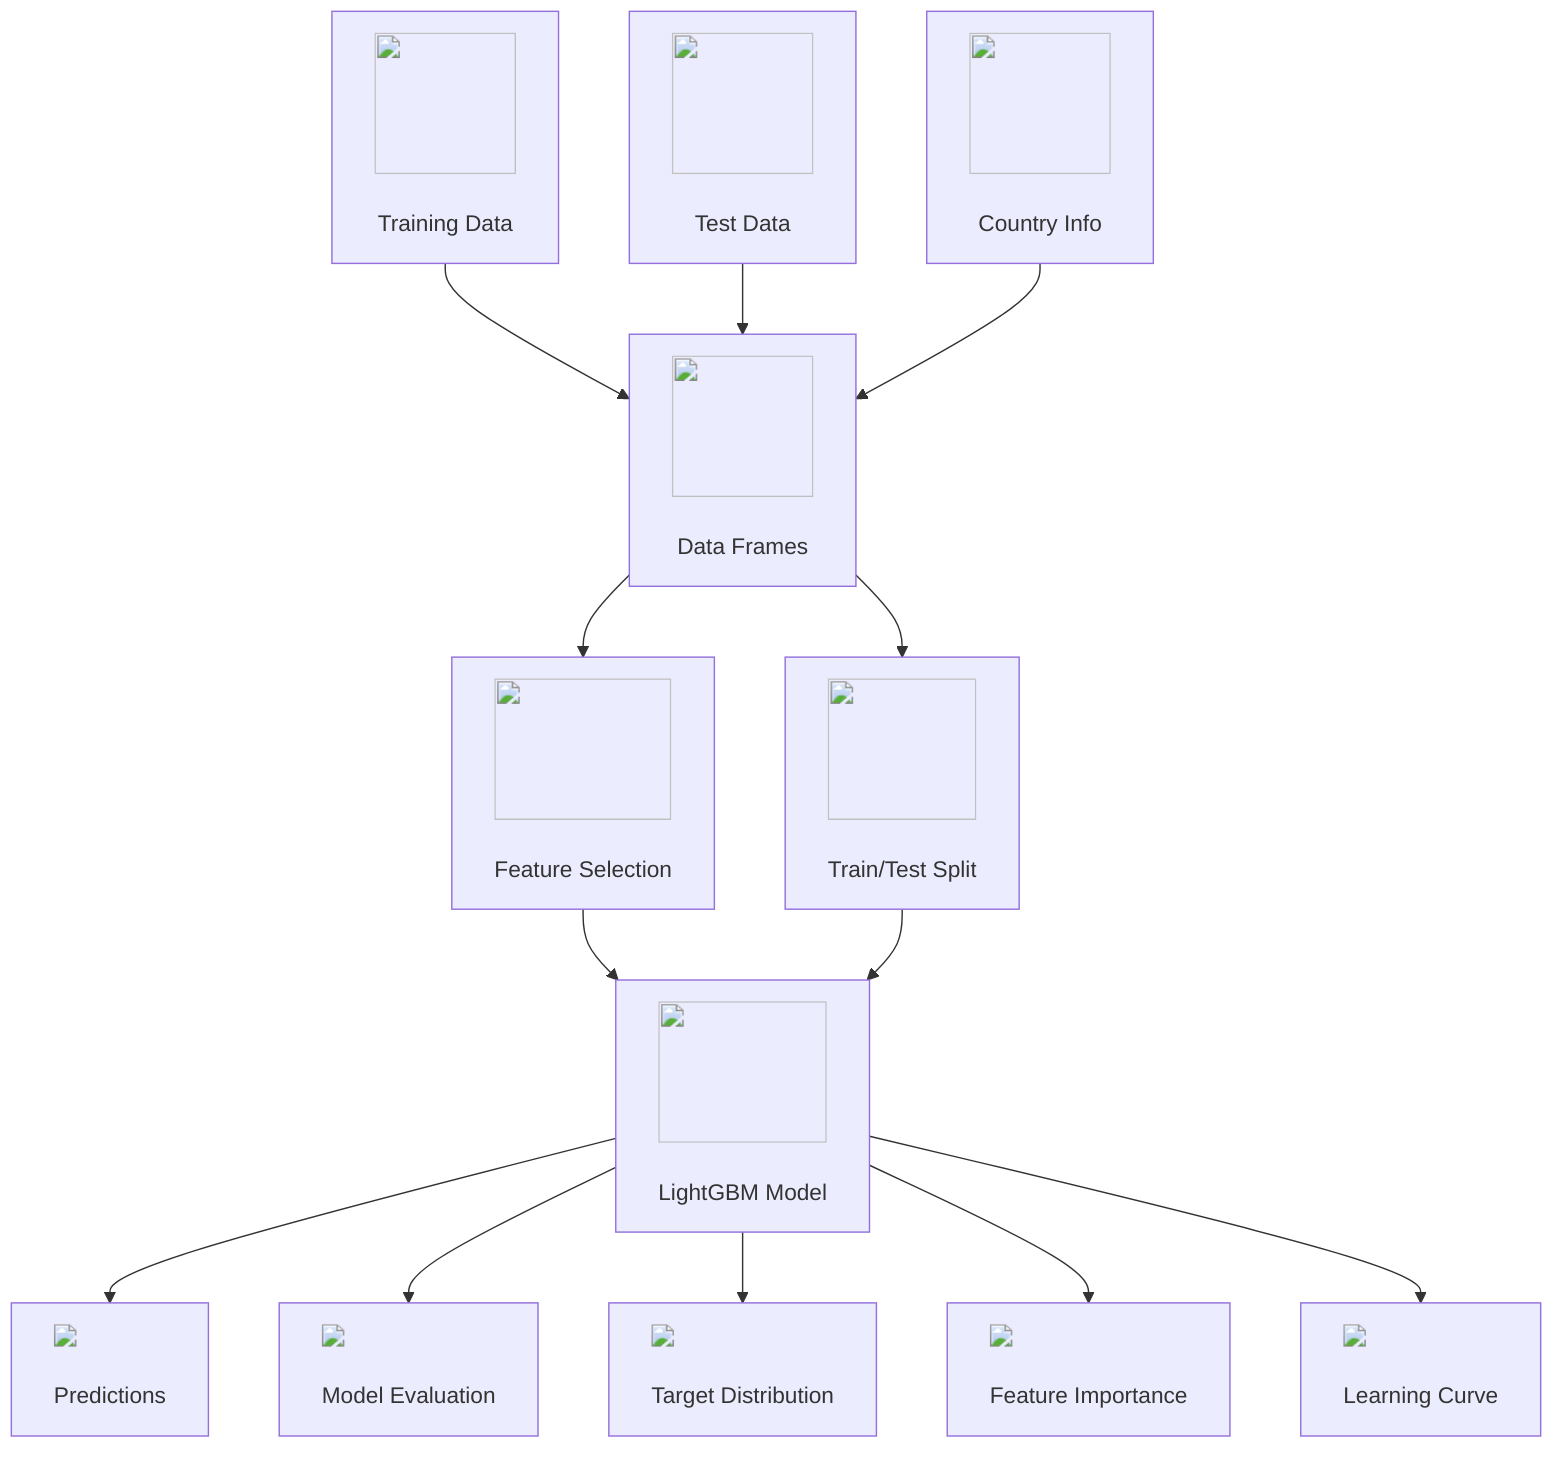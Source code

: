 graph TD;
  A["<img src='icons/database.svg' width=100 height=100/> <br/> Training Data"]
  B["<img src='icons/file.svg' width=100 height=100/> <br/> Test Data"]
  C["<img src='icons/file.svg' width=100 height=100/> <br/> Country Info"]
  D["<img src='icons/table.svg' width=100 height=100/> <br/> Data Frames"]
  E["<img src='icons/column_split.svg' width=100 height=100/> <br/> Feature Selection"]
  F["<img src='icons/row_split.svg' width=100 height=100/> <br/> Train/Test Split"]
  G["<img src='icons/brain.svg' width=100 height=100/> <br/> LightGBM Model"]
  H["<img src='dummy_plots/scatter_plot_template.svg'/> <br/> Predictions"]
  I["<img src='dummy_plots/boxplot_template.svg'/> <br/> Model Evaluation"]
  J["<img src='dummy_plots/hist_template.svg'/> <br/> Target Distribution"]
  K["<img src='dummy_plots/barplot_template.svg'/> <br/> Feature Importance"]
  L["<img src='dummy_plots/lineplot_template.svg'/> <br/> Learning Curve"];

  A --> D;
  B --> D;
  C --> D;
  D --> E;
  D --> F;
  E --> G;
  F --> G;
  G --> H;
  G --> I;
  G --> J;
  G --> K;
  G --> L;